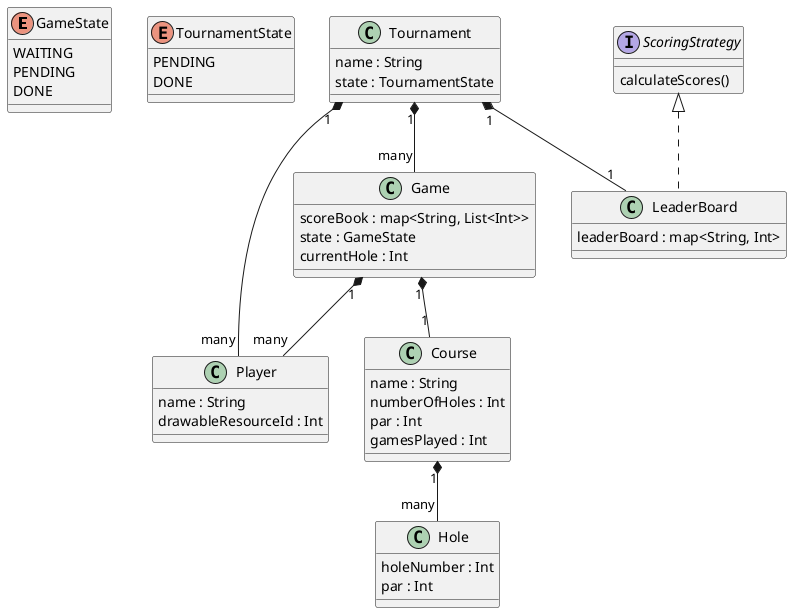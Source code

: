 @startuml
'https://plantuml.com/class-diagram

enum GameState {
    WAITING
    PENDING
    DONE
}

enum TournamentState {
    PENDING
    DONE
}

class Player {
    name : String
    drawableResourceId : Int
}

interface ScoringStrategy {
    calculateScores()
}

class LeaderBoard {
    leaderBoard : map<String, Int>
}

class Tournament {
    name : String
    state : TournamentState
}

class Game {
    scoreBook : map<String, List<Int>>
    state : GameState
    currentHole : Int
}

class Course {
    name : String
    numberOfHoles : Int
    par : Int
    gamesPlayed : Int
}

class Hole {
    holeNumber : Int
    par : Int
}

Course "1" *-- "many" Hole
Game "1" *-- "many" Player
Game "1" *-- "1" Course
Tournament "1" *-- "many" Game
Tournament "1" *-- "many" Player
Tournament "1" *-- "1" LeaderBoard
ScoringStrategy <|.. LeaderBoard


@enduml